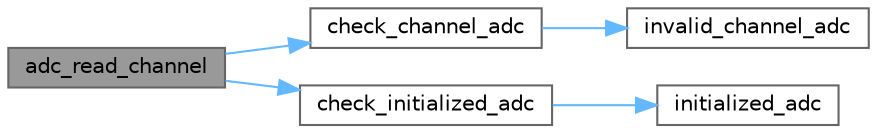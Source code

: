 digraph "adc_read_channel"
{
 // LATEX_PDF_SIZE
  bgcolor="transparent";
  edge [fontname=Helvetica,fontsize=10,labelfontname=Helvetica,labelfontsize=10];
  node [fontname=Helvetica,fontsize=10,shape=box,height=0.2,width=0.4];
  rankdir="LR";
  Node1 [id="Node000001",label="adc_read_channel",height=0.2,width=0.4,color="gray40", fillcolor="grey60", style="filled", fontcolor="black",tooltip=" "];
  Node1 -> Node2 [id="edge1_Node000001_Node000002",color="steelblue1",style="solid",tooltip=" "];
  Node2 [id="Node000002",label="check_channel_adc",height=0.2,width=0.4,color="grey40", fillcolor="white", style="filled",URL="$adc_8c.html#af1193b8b8fc22626189c3de755e9fd6e",tooltip=" "];
  Node2 -> Node3 [id="edge2_Node000002_Node000003",color="steelblue1",style="solid",tooltip=" "];
  Node3 [id="Node000003",label="invalid_channel_adc",height=0.2,width=0.4,color="grey40", fillcolor="white", style="filled",URL="$adc_8c.html#a4a0ad2510ea95f0dafa8303567671689",tooltip=" "];
  Node1 -> Node4 [id="edge3_Node000001_Node000004",color="steelblue1",style="solid",tooltip=" "];
  Node4 [id="Node000004",label="check_initialized_adc",height=0.2,width=0.4,color="grey40", fillcolor="white", style="filled",URL="$adc_8c.html#abfec0c3da1defecc0e7f60079f6e59eb",tooltip=" "];
  Node4 -> Node5 [id="edge4_Node000004_Node000005",color="steelblue1",style="solid",tooltip=" "];
  Node5 [id="Node000005",label="initialized_adc",height=0.2,width=0.4,color="grey40", fillcolor="white", style="filled",URL="$group__ADC.html#ga36aebf58ac4baaa01a3a2a6f3bc209e3",tooltip="Check if ADC has been initialized."];
}
